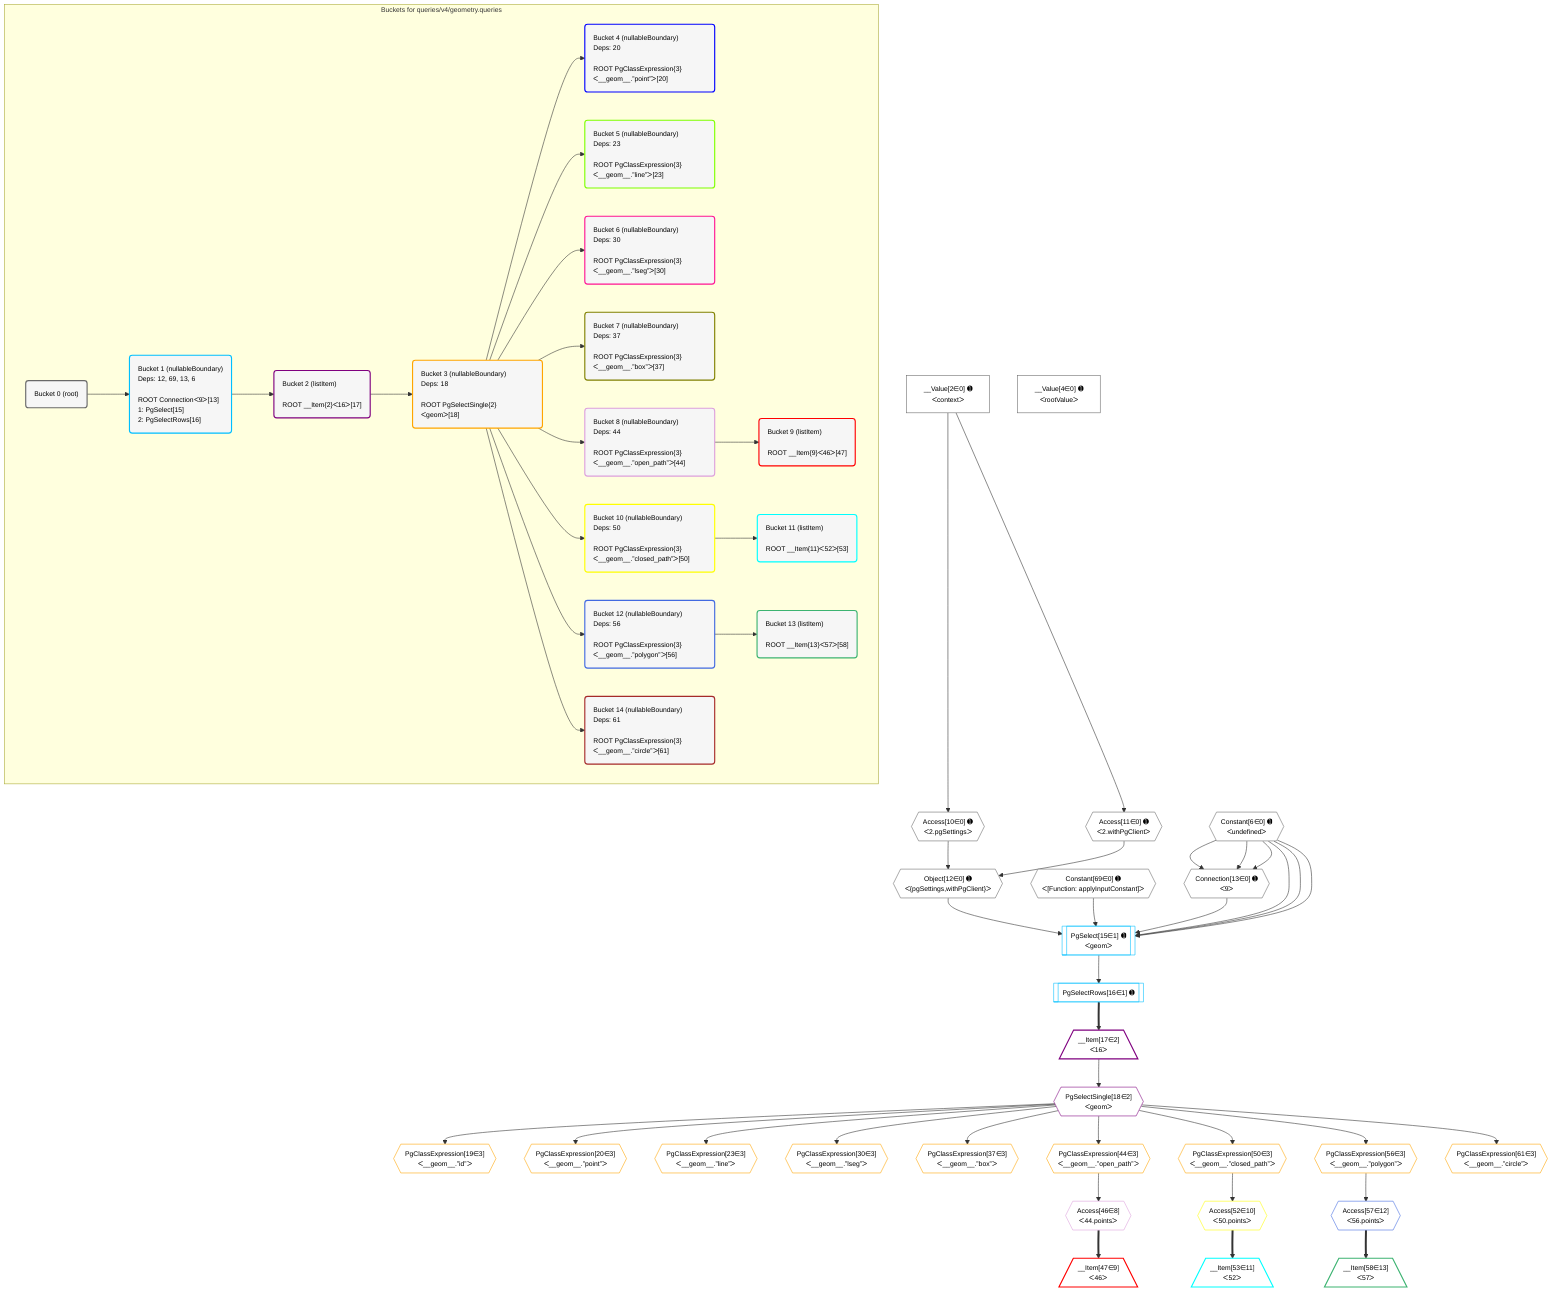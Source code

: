 %%{init: {'themeVariables': { 'fontSize': '12px'}}}%%
graph TD
    classDef path fill:#eee,stroke:#000,color:#000
    classDef plan fill:#fff,stroke-width:1px,color:#000
    classDef itemplan fill:#fff,stroke-width:2px,color:#000
    classDef unbatchedplan fill:#dff,stroke-width:1px,color:#000
    classDef sideeffectplan fill:#fcc,stroke-width:2px,color:#000
    classDef bucket fill:#f6f6f6,color:#000,stroke-width:2px,text-align:left


    %% plan dependencies
    Connection13{{"Connection[13∈0] ➊<br />ᐸ9ᐳ"}}:::plan
    Constant6{{"Constant[6∈0] ➊<br />ᐸundefinedᐳ"}}:::plan
    Constant6 & Constant6 & Constant6 --> Connection13
    Object12{{"Object[12∈0] ➊<br />ᐸ{pgSettings,withPgClient}ᐳ"}}:::plan
    Access10{{"Access[10∈0] ➊<br />ᐸ2.pgSettingsᐳ"}}:::plan
    Access11{{"Access[11∈0] ➊<br />ᐸ2.withPgClientᐳ"}}:::plan
    Access10 & Access11 --> Object12
    __Value2["__Value[2∈0] ➊<br />ᐸcontextᐳ"]:::plan
    __Value2 --> Access10
    __Value2 --> Access11
    __Value4["__Value[4∈0] ➊<br />ᐸrootValueᐳ"]:::plan
    Constant69{{"Constant[69∈0] ➊<br />ᐸ[Function: applyInputConstant]ᐳ"}}:::plan
    PgSelect15[["PgSelect[15∈1] ➊<br />ᐸgeomᐳ"]]:::plan
    Object12 & Constant69 & Connection13 & Constant6 & Constant6 & Constant6 --> PgSelect15
    PgSelectRows16[["PgSelectRows[16∈1] ➊"]]:::plan
    PgSelect15 --> PgSelectRows16
    __Item17[/"__Item[17∈2]<br />ᐸ16ᐳ"\]:::itemplan
    PgSelectRows16 ==> __Item17
    PgSelectSingle18{{"PgSelectSingle[18∈2]<br />ᐸgeomᐳ"}}:::plan
    __Item17 --> PgSelectSingle18
    PgClassExpression19{{"PgClassExpression[19∈3]<br />ᐸ__geom__.”id”ᐳ"}}:::plan
    PgSelectSingle18 --> PgClassExpression19
    PgClassExpression20{{"PgClassExpression[20∈3]<br />ᐸ__geom__.”point”ᐳ"}}:::plan
    PgSelectSingle18 --> PgClassExpression20
    PgClassExpression23{{"PgClassExpression[23∈3]<br />ᐸ__geom__.”line”ᐳ"}}:::plan
    PgSelectSingle18 --> PgClassExpression23
    PgClassExpression30{{"PgClassExpression[30∈3]<br />ᐸ__geom__.”lseg”ᐳ"}}:::plan
    PgSelectSingle18 --> PgClassExpression30
    PgClassExpression37{{"PgClassExpression[37∈3]<br />ᐸ__geom__.”box”ᐳ"}}:::plan
    PgSelectSingle18 --> PgClassExpression37
    PgClassExpression44{{"PgClassExpression[44∈3]<br />ᐸ__geom__.”open_path”ᐳ"}}:::plan
    PgSelectSingle18 --> PgClassExpression44
    PgClassExpression50{{"PgClassExpression[50∈3]<br />ᐸ__geom__.”closed_path”ᐳ"}}:::plan
    PgSelectSingle18 --> PgClassExpression50
    PgClassExpression56{{"PgClassExpression[56∈3]<br />ᐸ__geom__.”polygon”ᐳ"}}:::plan
    PgSelectSingle18 --> PgClassExpression56
    PgClassExpression61{{"PgClassExpression[61∈3]<br />ᐸ__geom__.”circle”ᐳ"}}:::plan
    PgSelectSingle18 --> PgClassExpression61
    Access46{{"Access[46∈8]<br />ᐸ44.pointsᐳ"}}:::plan
    PgClassExpression44 --> Access46
    __Item47[/"__Item[47∈9]<br />ᐸ46ᐳ"\]:::itemplan
    Access46 ==> __Item47
    Access52{{"Access[52∈10]<br />ᐸ50.pointsᐳ"}}:::plan
    PgClassExpression50 --> Access52
    __Item53[/"__Item[53∈11]<br />ᐸ52ᐳ"\]:::itemplan
    Access52 ==> __Item53
    Access57{{"Access[57∈12]<br />ᐸ56.pointsᐳ"}}:::plan
    PgClassExpression56 --> Access57
    __Item58[/"__Item[58∈13]<br />ᐸ57ᐳ"\]:::itemplan
    Access57 ==> __Item58

    %% define steps

    subgraph "Buckets for queries/v4/geometry.queries"
    Bucket0("Bucket 0 (root)"):::bucket
    classDef bucket0 stroke:#696969
    class Bucket0,__Value2,__Value4,Constant6,Access10,Access11,Object12,Connection13,Constant69 bucket0
    Bucket1("Bucket 1 (nullableBoundary)<br />Deps: 12, 69, 13, 6<br /><br />ROOT Connectionᐸ9ᐳ[13]<br />1: PgSelect[15]<br />2: PgSelectRows[16]"):::bucket
    classDef bucket1 stroke:#00bfff
    class Bucket1,PgSelect15,PgSelectRows16 bucket1
    Bucket2("Bucket 2 (listItem)<br /><br />ROOT __Item{2}ᐸ16ᐳ[17]"):::bucket
    classDef bucket2 stroke:#7f007f
    class Bucket2,__Item17,PgSelectSingle18 bucket2
    Bucket3("Bucket 3 (nullableBoundary)<br />Deps: 18<br /><br />ROOT PgSelectSingle{2}ᐸgeomᐳ[18]"):::bucket
    classDef bucket3 stroke:#ffa500
    class Bucket3,PgClassExpression19,PgClassExpression20,PgClassExpression23,PgClassExpression30,PgClassExpression37,PgClassExpression44,PgClassExpression50,PgClassExpression56,PgClassExpression61 bucket3
    Bucket4("Bucket 4 (nullableBoundary)<br />Deps: 20<br /><br />ROOT PgClassExpression{3}ᐸ__geom__.”point”ᐳ[20]"):::bucket
    classDef bucket4 stroke:#0000ff
    class Bucket4 bucket4
    Bucket5("Bucket 5 (nullableBoundary)<br />Deps: 23<br /><br />ROOT PgClassExpression{3}ᐸ__geom__.”line”ᐳ[23]"):::bucket
    classDef bucket5 stroke:#7fff00
    class Bucket5 bucket5
    Bucket6("Bucket 6 (nullableBoundary)<br />Deps: 30<br /><br />ROOT PgClassExpression{3}ᐸ__geom__.”lseg”ᐳ[30]"):::bucket
    classDef bucket6 stroke:#ff1493
    class Bucket6 bucket6
    Bucket7("Bucket 7 (nullableBoundary)<br />Deps: 37<br /><br />ROOT PgClassExpression{3}ᐸ__geom__.”box”ᐳ[37]"):::bucket
    classDef bucket7 stroke:#808000
    class Bucket7 bucket7
    Bucket8("Bucket 8 (nullableBoundary)<br />Deps: 44<br /><br />ROOT PgClassExpression{3}ᐸ__geom__.”open_path”ᐳ[44]"):::bucket
    classDef bucket8 stroke:#dda0dd
    class Bucket8,Access46 bucket8
    Bucket9("Bucket 9 (listItem)<br /><br />ROOT __Item{9}ᐸ46ᐳ[47]"):::bucket
    classDef bucket9 stroke:#ff0000
    class Bucket9,__Item47 bucket9
    Bucket10("Bucket 10 (nullableBoundary)<br />Deps: 50<br /><br />ROOT PgClassExpression{3}ᐸ__geom__.”closed_path”ᐳ[50]"):::bucket
    classDef bucket10 stroke:#ffff00
    class Bucket10,Access52 bucket10
    Bucket11("Bucket 11 (listItem)<br /><br />ROOT __Item{11}ᐸ52ᐳ[53]"):::bucket
    classDef bucket11 stroke:#00ffff
    class Bucket11,__Item53 bucket11
    Bucket12("Bucket 12 (nullableBoundary)<br />Deps: 56<br /><br />ROOT PgClassExpression{3}ᐸ__geom__.”polygon”ᐳ[56]"):::bucket
    classDef bucket12 stroke:#4169e1
    class Bucket12,Access57 bucket12
    Bucket13("Bucket 13 (listItem)<br /><br />ROOT __Item{13}ᐸ57ᐳ[58]"):::bucket
    classDef bucket13 stroke:#3cb371
    class Bucket13,__Item58 bucket13
    Bucket14("Bucket 14 (nullableBoundary)<br />Deps: 61<br /><br />ROOT PgClassExpression{3}ᐸ__geom__.”circle”ᐳ[61]"):::bucket
    classDef bucket14 stroke:#a52a2a
    class Bucket14 bucket14
    Bucket0 --> Bucket1
    Bucket1 --> Bucket2
    Bucket2 --> Bucket3
    Bucket3 --> Bucket4 & Bucket5 & Bucket6 & Bucket7 & Bucket8 & Bucket10 & Bucket12 & Bucket14
    Bucket8 --> Bucket9
    Bucket10 --> Bucket11
    Bucket12 --> Bucket13
    end